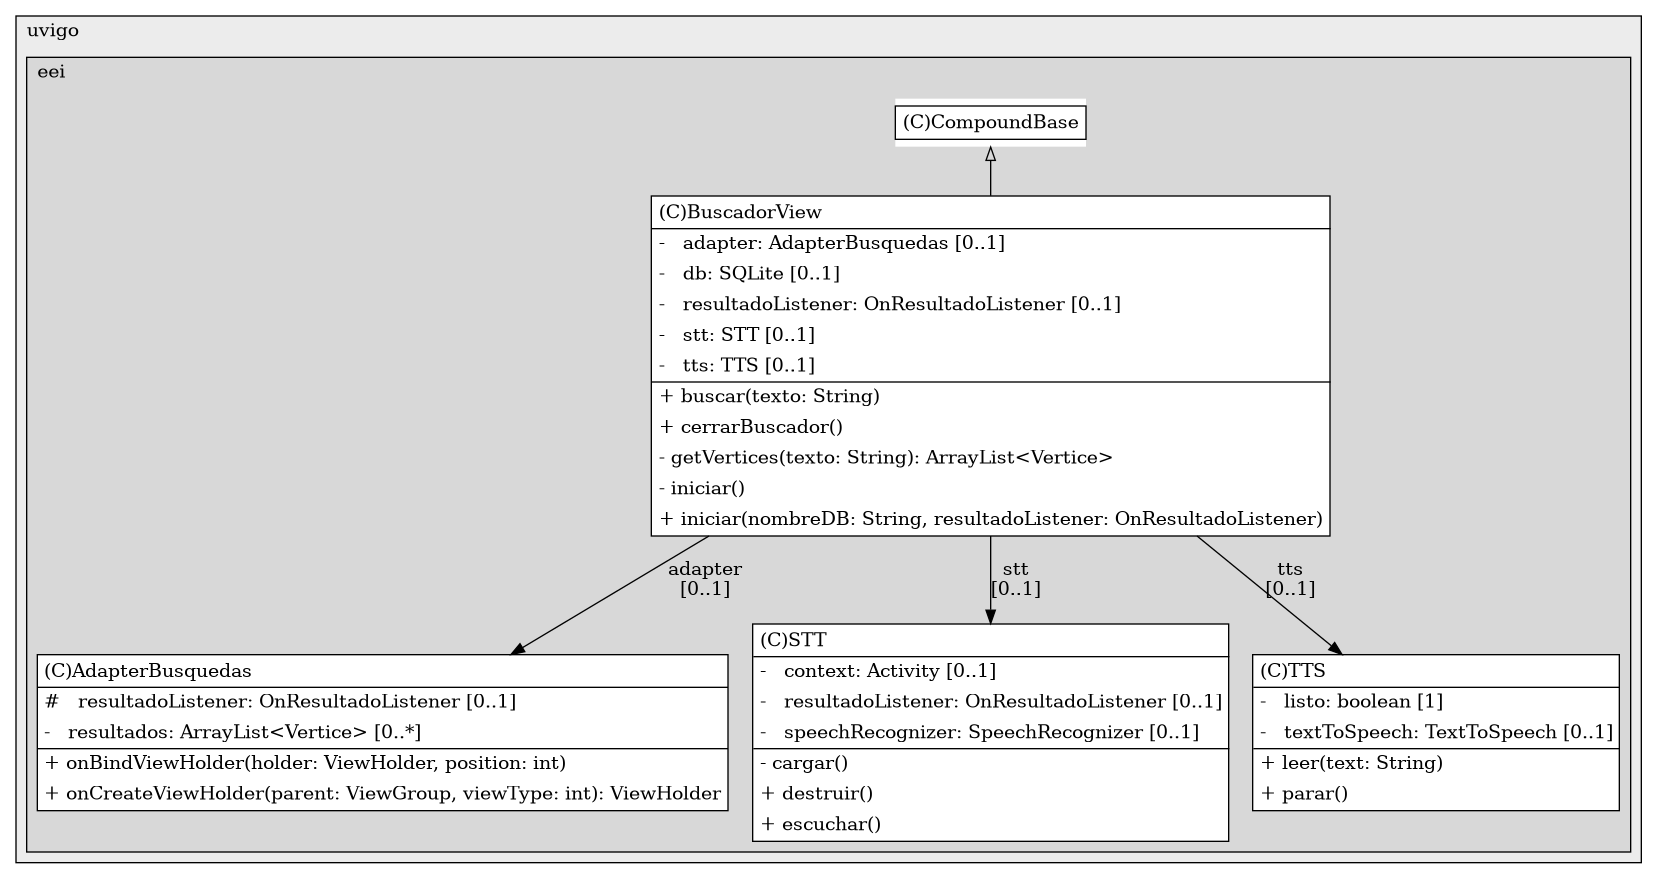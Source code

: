 @startuml

/' diagram meta data start
config=StructureConfiguration;
{
  "projectClassification": {
    "searchMode": "OpenProject", // OpenProject, AllProjects
    "includedProjects": "",
    "pathEndKeywords": "*.impl",
    "isClientPath": "",
    "isClientName": "",
    "isTestPath": "",
    "isTestName": "",
    "isMappingPath": "",
    "isMappingName": "",
    "isDataAccessPath": "",
    "isDataAccessName": "",
    "isDataStructurePath": "",
    "isDataStructureName": "",
    "isInterfaceStructuresPath": "",
    "isInterfaceStructuresName": "",
    "isEntryPointPath": "",
    "isEntryPointName": "",
    "treatFinalFieldsAsMandatory": false
  },
  "graphRestriction": {
    "classPackageExcludeFilter": "",
    "classPackageIncludeFilter": "",
    "classNameExcludeFilter": "",
    "classNameIncludeFilter": "",
    "methodNameExcludeFilter": "",
    "methodNameIncludeFilter": "",
    "removeByInheritance": "", // inheritance/annotation based filtering is done in a second step
    "removeByAnnotation": "",
    "removeByClassPackage": "", // cleanup the graph after inheritance/annotation based filtering is done
    "removeByClassName": "",
    "cutMappings": false,
    "cutEnum": true,
    "cutTests": true,
    "cutClient": true,
    "cutDataAccess": false,
    "cutInterfaceStructures": false,
    "cutDataStructures": false,
    "cutGetterAndSetter": true,
    "cutConstructors": true
  },
  "graphTraversal": {
    "forwardDepth": 1,
    "backwardDepth": 0,
    "classPackageExcludeFilter": "",
    "classPackageIncludeFilter": "",
    "classNameExcludeFilter": "SQLite",
    "classNameIncludeFilter": "",
    "methodNameExcludeFilter": "",
    "methodNameIncludeFilter": "",
    "hideMappings": true,
    "hideDataStructures": true,
    "hidePrivateMethods": true,
    "hideInterfaceCalls": true, // indirection: implementation -> interface (is hidden) -> implementation
    "onlyShowApplicationEntryPoints": false, // root node is included
    "useMethodCallsForStructureDiagram": "ForwardOnly" // ForwardOnly, BothDirections, No
  },
  "details": {
    "aggregation": "GroupByClass", // ByClass, GroupByClass, None
    "showClassGenericTypes": true,
    "showMethods": true,
    "showMethodParameterNames": true,
    "showMethodParameterTypes": true,
    "showMethodReturnType": true,
    "showPackageLevels": 2,
    "showDetailedClassStructure": true
  },
  "rootClass": "es.uvigo.eei.tfg.ccarmo.ui.views.buscador.BuscadorView",
  "extensionCallbackMethod": "" // qualified.class.name#methodName - signature: public static String method(String)
}
diagram meta data end '/



digraph g {
    rankdir="TB"
    splines=polyline
    

'nodes 
subgraph cluster_111671504 { 
   	label=uvigo
	labeljust=l
	fillcolor="#ececec"
	style=filled
   
   subgraph cluster_225804715 { 
   	label=eei
	labeljust=l
	fillcolor="#d8d8d8"
	style=filled
   
   AdapterBusquedas1110513348[
	label=<<TABLE BORDER="1" CELLBORDER="0" CELLPADDING="4" CELLSPACING="0">
<TR><TD ALIGN="LEFT" >(C)AdapterBusquedas</TD></TR>
<HR/>
<TR><TD ALIGN="LEFT" >#   resultadoListener: OnResultadoListener [0..1]</TD></TR>
<TR><TD ALIGN="LEFT" >-   resultados: ArrayList&lt;Vertice&gt; [0..*]</TD></TR>
<HR/>
<TR><TD ALIGN="LEFT" >+ onBindViewHolder(holder: ViewHolder, position: int)</TD></TR>
<TR><TD ALIGN="LEFT" >+ onCreateViewHolder(parent: ViewGroup, viewType: int): ViewHolder</TD></TR>
</TABLE>>
	style=filled
	margin=0
	shape=plaintext
	fillcolor="#FFFFFF"
];

BuscadorView1110513348[
	label=<<TABLE BORDER="1" CELLBORDER="0" CELLPADDING="4" CELLSPACING="0">
<TR><TD ALIGN="LEFT" >(C)BuscadorView</TD></TR>
<HR/>
<TR><TD ALIGN="LEFT" >-   adapter: AdapterBusquedas [0..1]</TD></TR>
<TR><TD ALIGN="LEFT" >-   db: SQLite [0..1]</TD></TR>
<TR><TD ALIGN="LEFT" >-   resultadoListener: OnResultadoListener [0..1]</TD></TR>
<TR><TD ALIGN="LEFT" >-   stt: STT [0..1]</TD></TR>
<TR><TD ALIGN="LEFT" >-   tts: TTS [0..1]</TD></TR>
<HR/>
<TR><TD ALIGN="LEFT" >+ buscar(texto: String)</TD></TR>
<TR><TD ALIGN="LEFT" >+ cerrarBuscador()</TD></TR>
<TR><TD ALIGN="LEFT" >- getVertices(texto: String): ArrayList&lt;Vertice&gt;</TD></TR>
<TR><TD ALIGN="LEFT" >- iniciar()</TD></TR>
<TR><TD ALIGN="LEFT" >+ iniciar(nombreDB: String, resultadoListener: OnResultadoListener)</TD></TR>
</TABLE>>
	style=filled
	margin=0
	shape=plaintext
	fillcolor="#FFFFFF"
];

CompoundBase1013033045[
	label=<<TABLE BORDER="1" CELLBORDER="0" CELLPADDING="4" CELLSPACING="0">
<TR><TD ALIGN="LEFT" >(C)CompoundBase</TD></TR>
</TABLE>>
	style=filled
	margin=0
	shape=plaintext
	fillcolor="#FFFFFF"
];

STT1110513348[
	label=<<TABLE BORDER="1" CELLBORDER="0" CELLPADDING="4" CELLSPACING="0">
<TR><TD ALIGN="LEFT" >(C)STT</TD></TR>
<HR/>
<TR><TD ALIGN="LEFT" >-   context: Activity [0..1]</TD></TR>
<TR><TD ALIGN="LEFT" >-   resultadoListener: OnResultadoListener [0..1]</TD></TR>
<TR><TD ALIGN="LEFT" >-   speechRecognizer: SpeechRecognizer [0..1]</TD></TR>
<HR/>
<TR><TD ALIGN="LEFT" >- cargar()</TD></TR>
<TR><TD ALIGN="LEFT" >+ destruir()</TD></TR>
<TR><TD ALIGN="LEFT" >+ escuchar()</TD></TR>
</TABLE>>
	style=filled
	margin=0
	shape=plaintext
	fillcolor="#FFFFFF"
];

TTS64772380[
	label=<<TABLE BORDER="1" CELLBORDER="0" CELLPADDING="4" CELLSPACING="0">
<TR><TD ALIGN="LEFT" >(C)TTS</TD></TR>
<HR/>
<TR><TD ALIGN="LEFT" >-   listo: boolean [1]</TD></TR>
<TR><TD ALIGN="LEFT" >-   textToSpeech: TextToSpeech [0..1]</TD></TR>
<HR/>
<TR><TD ALIGN="LEFT" >+ leer(text: String)</TD></TR>
<TR><TD ALIGN="LEFT" >+ parar()</TD></TR>
</TABLE>>
	style=filled
	margin=0
	shape=plaintext
	fillcolor="#FFFFFF"
];
} 
} 

'edges    
BuscadorView1110513348 -> AdapterBusquedas1110513348[label="adapter
[0..1]"];
BuscadorView1110513348 -> STT1110513348[label="stt
[0..1]"];
BuscadorView1110513348 -> TTS64772380[label="tts
[0..1]"];
CompoundBase1013033045 -> BuscadorView1110513348[arrowhead=none, arrowtail=empty, dir=both];
    
}
@enduml